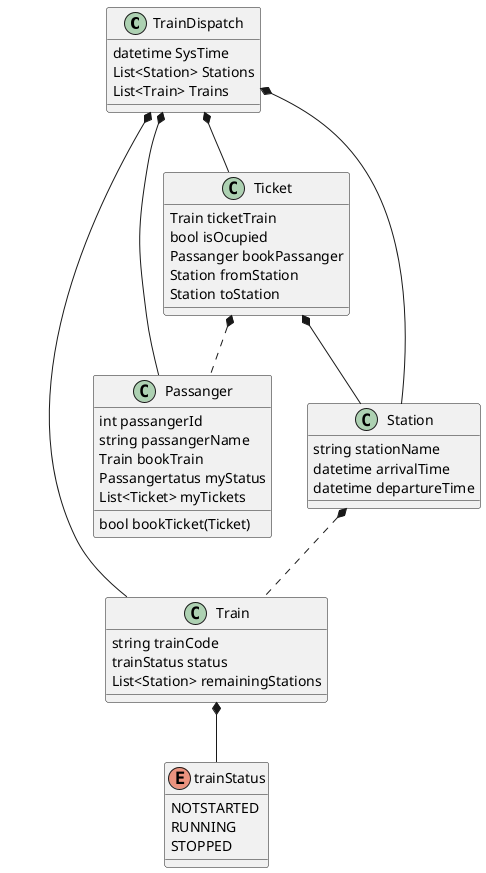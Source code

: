 @startuml
'https://plantuml.com/class-diagram

class TrainDispatch{
datetime SysTime
List<Station> Stations
List<Train> Trains
}

class Train{
 string trainCode
 trainStatus status
 List<Station> remainingStations
' List<Passanger> passangers
}

class Passanger{
int passangerId
string passangerName
Train bookTrain
Passangertatus myStatus
List<Ticket> myTickets

bool bookTicket(Ticket)

}

class Station{
    string stationName
    datetime arrivalTime
    datetime departureTime
}

TrainDispatch *-- Train
TrainDispatch *-- Passanger
TrainDispatch *-- Station

class Ticket{
    Train ticketTrain
'    string ticketType
'    int ticketPrice
    bool isOcupied
    Passanger bookPassanger
    Station fromStation
    Station toStation
}
Station *.. Train
Ticket *-- Station
Ticket *.. Passanger

TrainDispatch *-- Ticket

enum trainStatus{
    '等待发车
    NOTSTARTED
    'train is running
    RUNNING
    'train is stopped
    STOPPED
}

Train *-- trainStatus

@enduml
